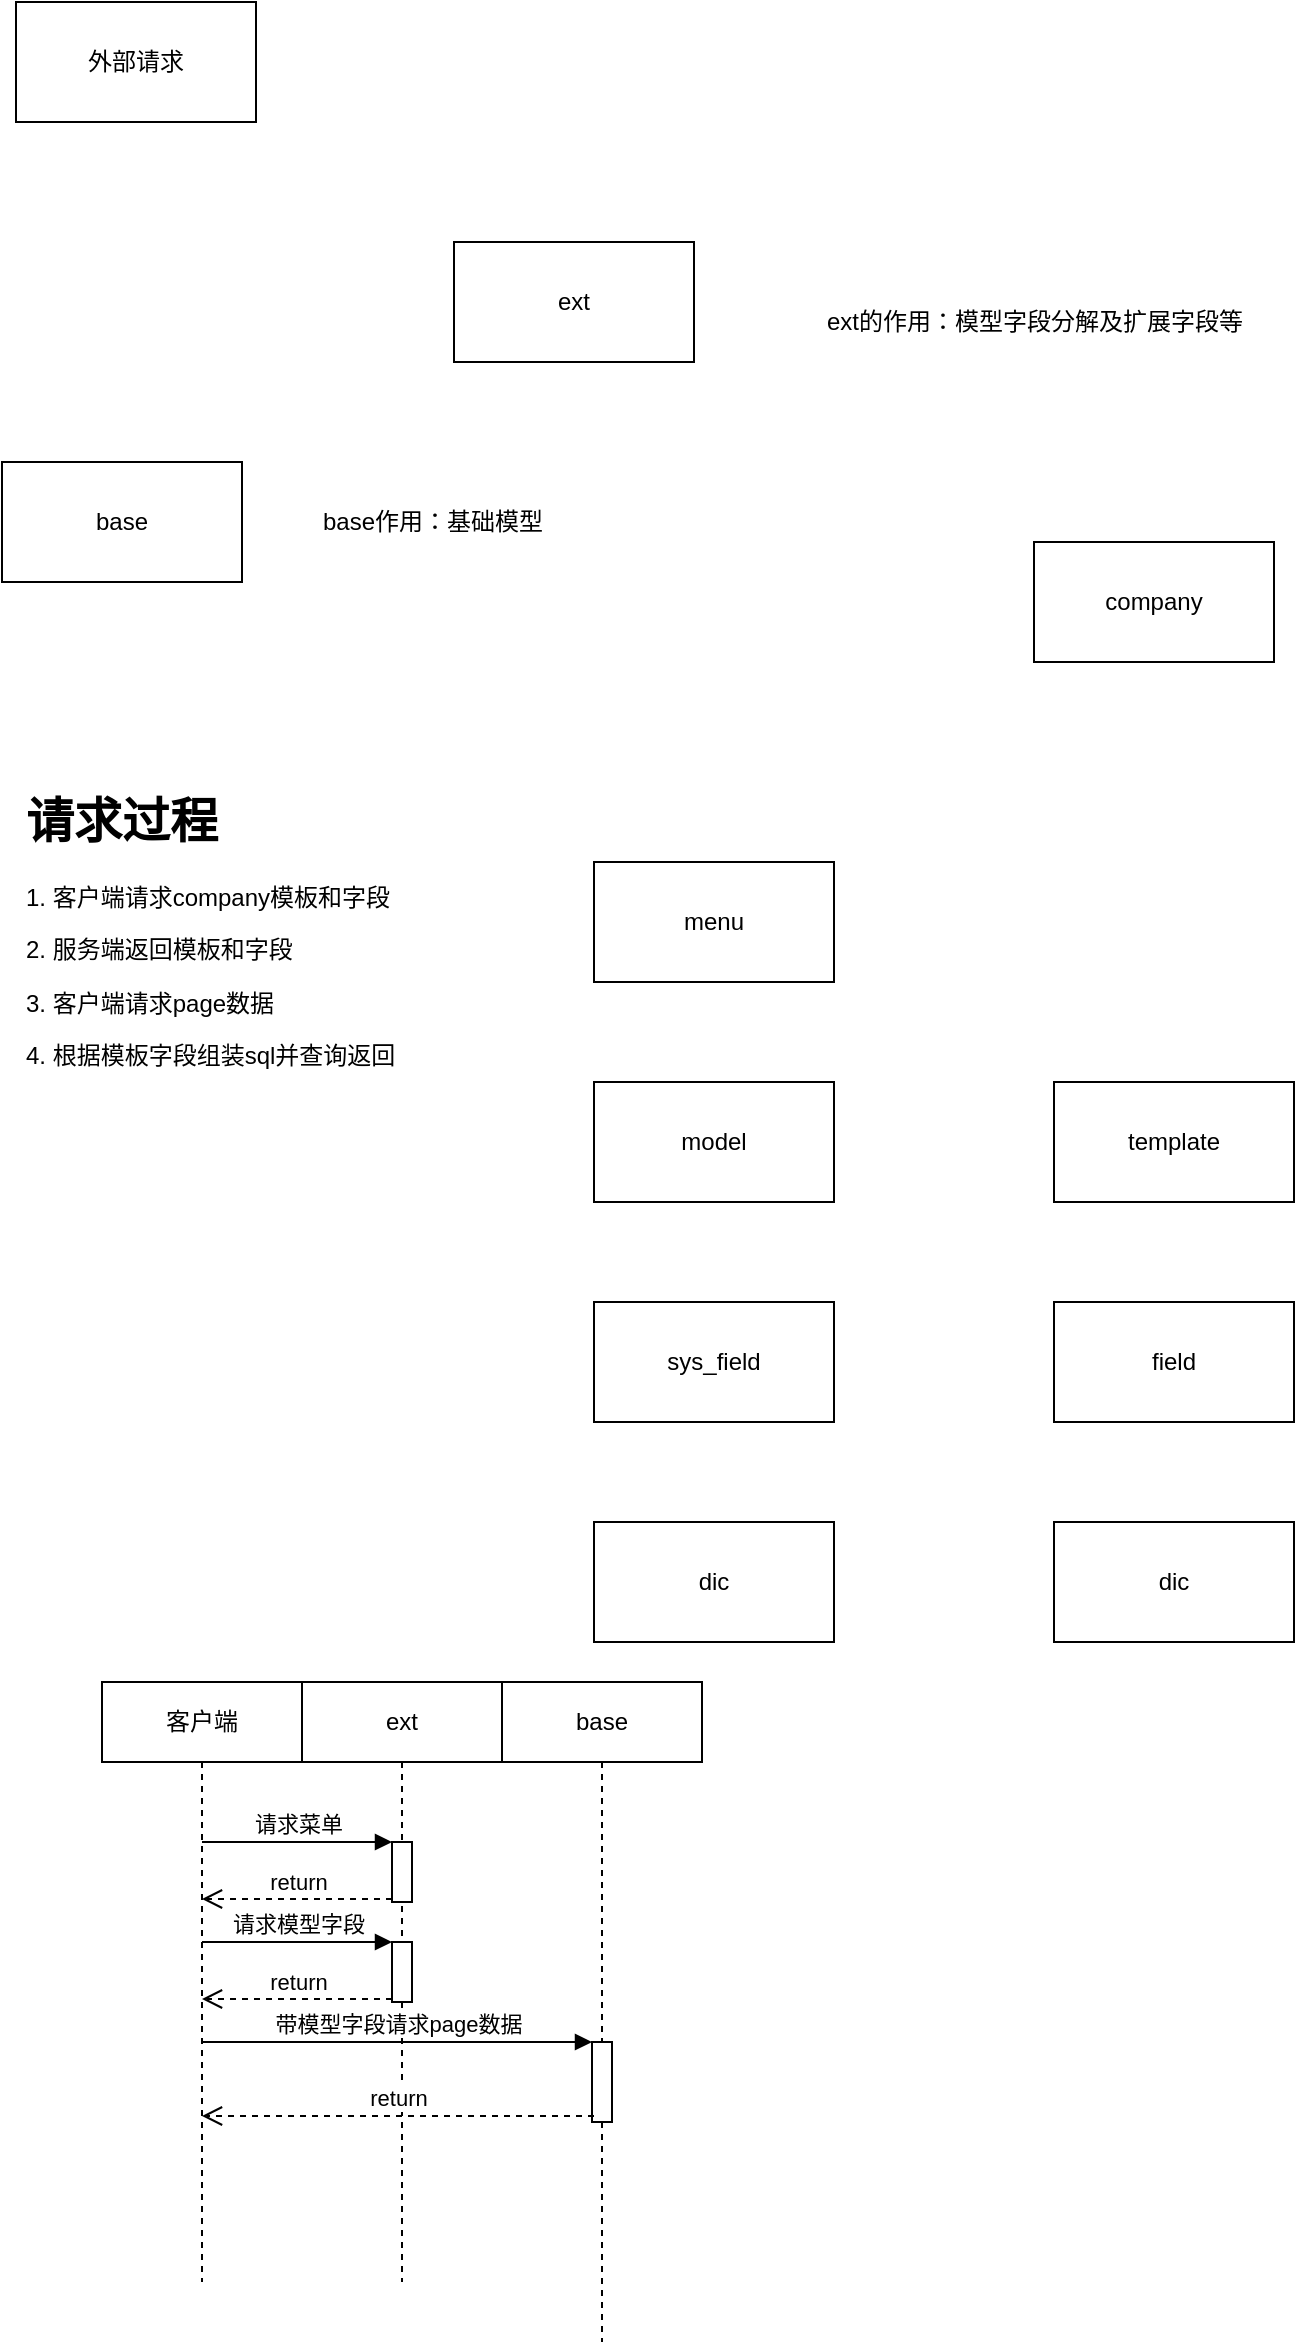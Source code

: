 <mxfile version="13.8.3" type="github">
  <diagram id="bRuYLjxOwxbkPora2MnW" name="第 1 页">
    <mxGraphModel dx="906" dy="623" grid="1" gridSize="10" guides="1" tooltips="1" connect="1" arrows="1" fold="1" page="1" pageScale="1" pageWidth="827" pageHeight="1169" math="0" shadow="0">
      <root>
        <mxCell id="0" />
        <mxCell id="1" parent="0" />
        <mxCell id="iUqJYe-C6QMbKc_73fvr-1" value="ext" style="rounded=0;whiteSpace=wrap;html=1;" vertex="1" parent="1">
          <mxGeometry x="270" y="140" width="120" height="60" as="geometry" />
        </mxCell>
        <mxCell id="iUqJYe-C6QMbKc_73fvr-2" value="base" style="rounded=0;whiteSpace=wrap;html=1;" vertex="1" parent="1">
          <mxGeometry x="44" y="250" width="120" height="60" as="geometry" />
        </mxCell>
        <mxCell id="iUqJYe-C6QMbKc_73fvr-3" value="外部请求" style="rounded=0;whiteSpace=wrap;html=1;" vertex="1" parent="1">
          <mxGeometry x="51" y="20" width="120" height="60" as="geometry" />
        </mxCell>
        <mxCell id="iUqJYe-C6QMbKc_73fvr-6" value="ext的作用：模型字段分解及扩展字段等" style="text;html=1;align=center;verticalAlign=middle;resizable=0;points=[];autosize=1;" vertex="1" parent="1">
          <mxGeometry x="450" y="170" width="220" height="20" as="geometry" />
        </mxCell>
        <mxCell id="iUqJYe-C6QMbKc_73fvr-7" value="base作用：基础模型" style="text;html=1;align=center;verticalAlign=middle;resizable=0;points=[];autosize=1;" vertex="1" parent="1">
          <mxGeometry x="194" y="270" width="130" height="20" as="geometry" />
        </mxCell>
        <mxCell id="iUqJYe-C6QMbKc_73fvr-11" value="model" style="rounded=0;whiteSpace=wrap;html=1;" vertex="1" parent="1">
          <mxGeometry x="340" y="560" width="120" height="60" as="geometry" />
        </mxCell>
        <mxCell id="iUqJYe-C6QMbKc_73fvr-12" value="template" style="rounded=0;whiteSpace=wrap;html=1;" vertex="1" parent="1">
          <mxGeometry x="570" y="560" width="120" height="60" as="geometry" />
        </mxCell>
        <mxCell id="iUqJYe-C6QMbKc_73fvr-13" value="sys_field" style="rounded=0;whiteSpace=wrap;html=1;" vertex="1" parent="1">
          <mxGeometry x="340" y="670" width="120" height="60" as="geometry" />
        </mxCell>
        <mxCell id="iUqJYe-C6QMbKc_73fvr-14" value="field" style="rounded=0;whiteSpace=wrap;html=1;" vertex="1" parent="1">
          <mxGeometry x="570" y="670" width="120" height="60" as="geometry" />
        </mxCell>
        <mxCell id="iUqJYe-C6QMbKc_73fvr-16" value="dic" style="rounded=0;whiteSpace=wrap;html=1;" vertex="1" parent="1">
          <mxGeometry x="340" y="780" width="120" height="60" as="geometry" />
        </mxCell>
        <mxCell id="iUqJYe-C6QMbKc_73fvr-18" value="company" style="rounded=0;whiteSpace=wrap;html=1;" vertex="1" parent="1">
          <mxGeometry x="560" y="290" width="120" height="60" as="geometry" />
        </mxCell>
        <mxCell id="iUqJYe-C6QMbKc_73fvr-19" value="&lt;h1&gt;请求过程&lt;/h1&gt;&lt;p&gt;1. 客户端请求company模板和字段&lt;/p&gt;&lt;p&gt;2. 服务端返回模板和字段&lt;/p&gt;&lt;p&gt;3. 客户端请求page数据&lt;/p&gt;&lt;p&gt;4. 根据模板字段组装sql并查询返回&lt;/p&gt;" style="text;html=1;strokeColor=none;fillColor=none;spacing=5;spacingTop=-20;whiteSpace=wrap;overflow=hidden;rounded=0;" vertex="1" parent="1">
          <mxGeometry x="51" y="410" width="229" height="260" as="geometry" />
        </mxCell>
        <mxCell id="iUqJYe-C6QMbKc_73fvr-20" value="menu" style="rounded=0;whiteSpace=wrap;html=1;" vertex="1" parent="1">
          <mxGeometry x="340" y="450" width="120" height="60" as="geometry" />
        </mxCell>
        <mxCell id="iUqJYe-C6QMbKc_73fvr-21" value="dic" style="rounded=0;whiteSpace=wrap;html=1;" vertex="1" parent="1">
          <mxGeometry x="570" y="780" width="120" height="60" as="geometry" />
        </mxCell>
        <mxCell id="iUqJYe-C6QMbKc_73fvr-22" value="客户端" style="shape=umlLifeline;perimeter=lifelinePerimeter;whiteSpace=wrap;html=1;container=1;collapsible=0;recursiveResize=0;outlineConnect=0;" vertex="1" parent="1">
          <mxGeometry x="94" y="860" width="100" height="300" as="geometry" />
        </mxCell>
        <mxCell id="iUqJYe-C6QMbKc_73fvr-23" value="ext" style="shape=umlLifeline;perimeter=lifelinePerimeter;whiteSpace=wrap;html=1;container=1;collapsible=0;recursiveResize=0;outlineConnect=0;" vertex="1" parent="1">
          <mxGeometry x="194" y="860" width="100" height="300" as="geometry" />
        </mxCell>
        <mxCell id="iUqJYe-C6QMbKc_73fvr-27" value="" style="html=1;points=[];perimeter=orthogonalPerimeter;" vertex="1" parent="iUqJYe-C6QMbKc_73fvr-23">
          <mxGeometry x="45" y="80" width="10" height="30" as="geometry" />
        </mxCell>
        <mxCell id="iUqJYe-C6QMbKc_73fvr-36" value="" style="html=1;points=[];perimeter=orthogonalPerimeter;" vertex="1" parent="iUqJYe-C6QMbKc_73fvr-23">
          <mxGeometry x="45" y="130" width="10" height="30" as="geometry" />
        </mxCell>
        <mxCell id="iUqJYe-C6QMbKc_73fvr-24" value="base" style="shape=umlLifeline;perimeter=lifelinePerimeter;whiteSpace=wrap;html=1;container=1;collapsible=0;recursiveResize=0;outlineConnect=0;" vertex="1" parent="1">
          <mxGeometry x="294" y="860" width="100" height="330" as="geometry" />
        </mxCell>
        <mxCell id="iUqJYe-C6QMbKc_73fvr-39" value="" style="html=1;points=[];perimeter=orthogonalPerimeter;" vertex="1" parent="iUqJYe-C6QMbKc_73fvr-24">
          <mxGeometry x="45" y="180" width="10" height="40" as="geometry" />
        </mxCell>
        <mxCell id="iUqJYe-C6QMbKc_73fvr-28" value="请求菜单" style="html=1;verticalAlign=bottom;endArrow=block;entryX=0;entryY=0;" edge="1" target="iUqJYe-C6QMbKc_73fvr-27" parent="1" source="iUqJYe-C6QMbKc_73fvr-22">
          <mxGeometry relative="1" as="geometry">
            <mxPoint x="148" y="940" as="sourcePoint" />
          </mxGeometry>
        </mxCell>
        <mxCell id="iUqJYe-C6QMbKc_73fvr-29" value="return" style="html=1;verticalAlign=bottom;endArrow=open;dashed=1;endSize=8;exitX=0;exitY=0.95;" edge="1" source="iUqJYe-C6QMbKc_73fvr-27" parent="1" target="iUqJYe-C6QMbKc_73fvr-22">
          <mxGeometry relative="1" as="geometry">
            <mxPoint x="169" y="1016" as="targetPoint" />
          </mxGeometry>
        </mxCell>
        <mxCell id="iUqJYe-C6QMbKc_73fvr-37" value="请求模型字段" style="html=1;verticalAlign=bottom;endArrow=block;entryX=0;entryY=0;" edge="1" target="iUqJYe-C6QMbKc_73fvr-36" parent="1" source="iUqJYe-C6QMbKc_73fvr-22">
          <mxGeometry relative="1" as="geometry">
            <mxPoint x="169" y="990" as="sourcePoint" />
          </mxGeometry>
        </mxCell>
        <mxCell id="iUqJYe-C6QMbKc_73fvr-38" value="return" style="html=1;verticalAlign=bottom;endArrow=open;dashed=1;endSize=8;exitX=0;exitY=0.95;" edge="1" source="iUqJYe-C6QMbKc_73fvr-36" parent="1" target="iUqJYe-C6QMbKc_73fvr-22">
          <mxGeometry relative="1" as="geometry">
            <mxPoint x="169" y="1066" as="targetPoint" />
          </mxGeometry>
        </mxCell>
        <mxCell id="iUqJYe-C6QMbKc_73fvr-40" value="带模型字段请求page数据" style="html=1;verticalAlign=bottom;endArrow=block;entryX=0;entryY=0;" edge="1" target="iUqJYe-C6QMbKc_73fvr-39" parent="1" source="iUqJYe-C6QMbKc_73fvr-22">
          <mxGeometry relative="1" as="geometry">
            <mxPoint x="269" y="1040" as="sourcePoint" />
          </mxGeometry>
        </mxCell>
        <mxCell id="iUqJYe-C6QMbKc_73fvr-49" value="return" style="html=1;verticalAlign=bottom;endArrow=open;dashed=1;endSize=8;exitX=0.1;exitY=0.925;exitDx=0;exitDy=0;exitPerimeter=0;" edge="1" source="iUqJYe-C6QMbKc_73fvr-39" parent="1" target="iUqJYe-C6QMbKc_73fvr-22">
          <mxGeometry relative="1" as="geometry">
            <mxPoint x="269" y="1186" as="targetPoint" />
            <mxPoint x="339" y="1138" as="sourcePoint" />
          </mxGeometry>
        </mxCell>
      </root>
    </mxGraphModel>
  </diagram>
</mxfile>
